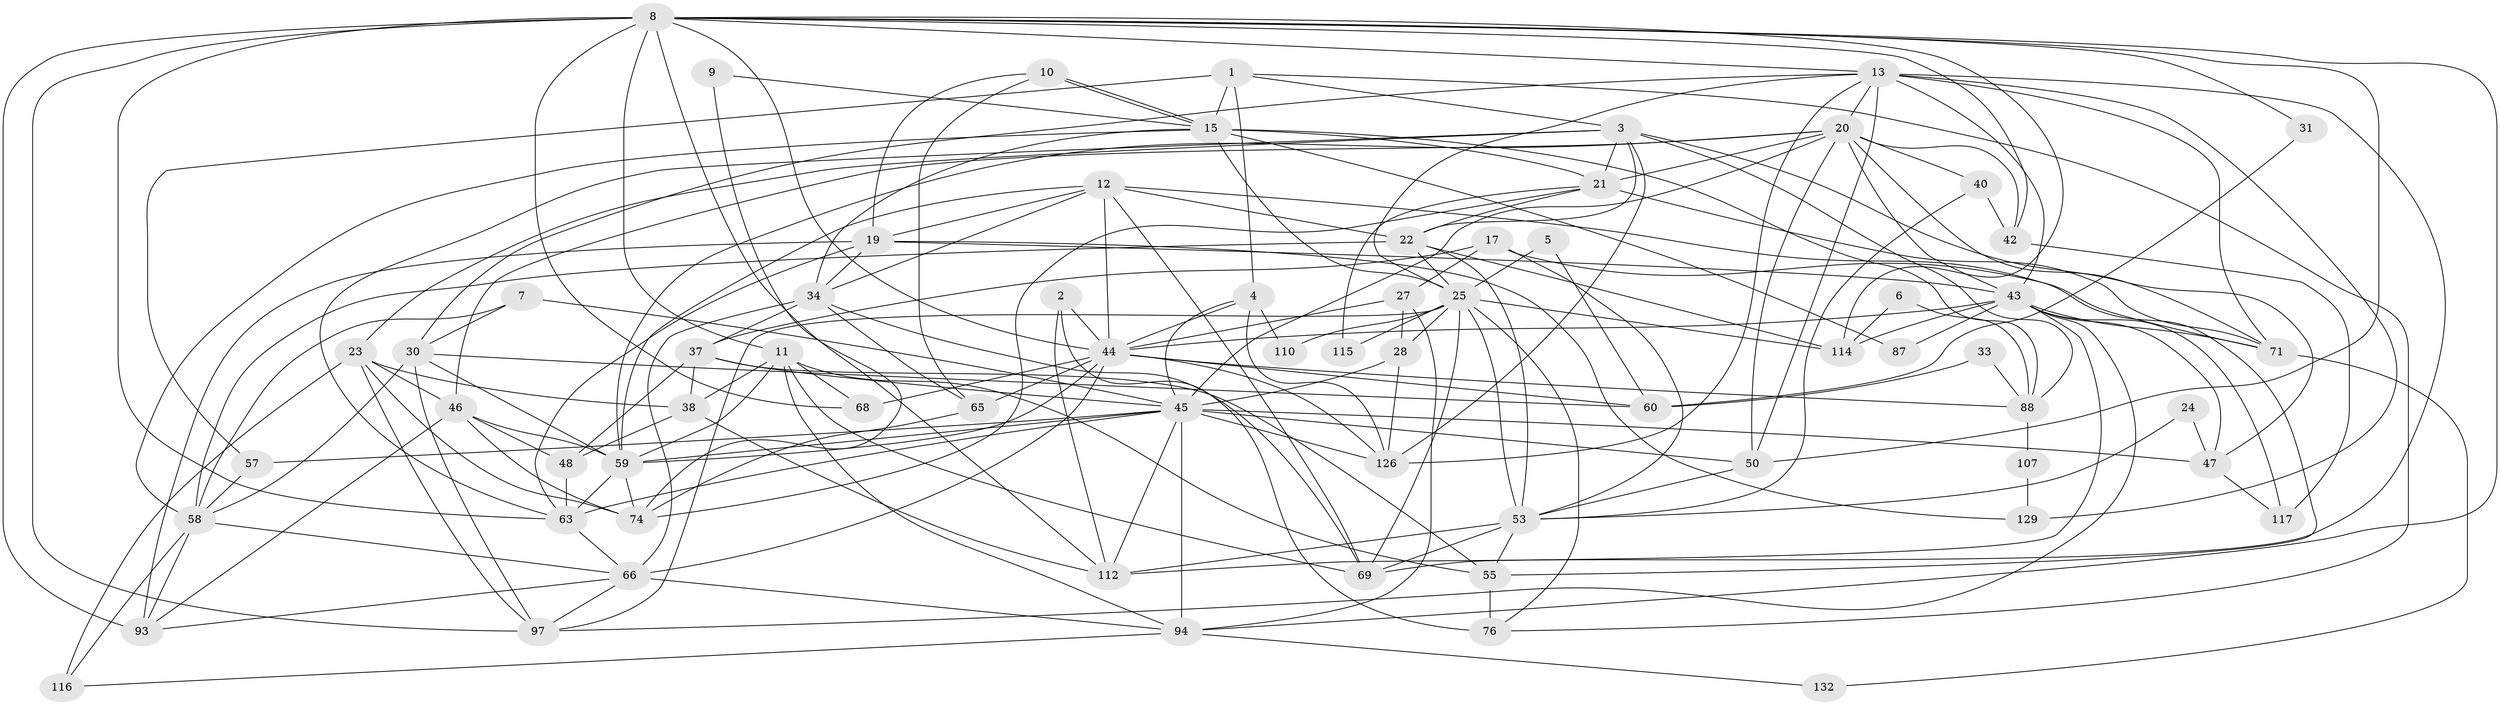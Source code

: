 // original degree distribution, {6: 0.11029411764705882, 4: 0.2647058823529412, 2: 0.17647058823529413, 5: 0.19117647058823528, 3: 0.21323529411764705, 7: 0.022058823529411766, 8: 0.022058823529411766}
// Generated by graph-tools (version 1.1) at 2025/14/03/09/25 04:14:53]
// undirected, 68 vertices, 189 edges
graph export_dot {
graph [start="1"]
  node [color=gray90,style=filled];
  1 [super="+14"];
  2;
  3 [super="+105"];
  4;
  5;
  6;
  7;
  8 [super="+32+41+90"];
  9;
  10;
  11 [super="+18+128"];
  12 [super="+16+29"];
  13 [super="+101+75"];
  15 [super="+26"];
  17;
  19 [super="+86"];
  20 [super="+35"];
  21 [super="+70"];
  22 [super="+77+127"];
  23 [super="+80"];
  24;
  25 [super="+51+118"];
  27;
  28;
  30 [super="+103"];
  31;
  33;
  34 [super="+49+99+39"];
  37 [super="+96"];
  38 [super="+98"];
  40;
  42 [super="+131"];
  43 [super="+109"];
  44 [super="+100+54+73"];
  45 [super="+106+61"];
  46 [super="+62+108"];
  47 [super="+82"];
  48;
  50 [super="+85+111"];
  53 [super="+113+67"];
  55 [super="+95"];
  57;
  58 [super="+81"];
  59 [super="+89+64"];
  60;
  63 [super="+72"];
  65;
  66;
  68;
  69 [super="+83"];
  71 [super="+79"];
  74 [super="+102"];
  76 [super="+92"];
  87;
  88;
  93 [super="+119"];
  94 [super="+134"];
  97;
  107;
  110;
  112 [super="+133"];
  114 [super="+125"];
  115;
  116;
  117;
  126;
  129;
  132;
  1 -- 4;
  1 -- 57;
  1 -- 76;
  1 -- 3;
  1 -- 15 [weight=2];
  2 -- 76 [weight=2];
  2 -- 112;
  2 -- 44;
  3 -- 47;
  3 -- 21;
  3 -- 23;
  3 -- 88;
  3 -- 126;
  3 -- 22;
  3 -- 63;
  4 -- 110;
  4 -- 126;
  4 -- 45;
  4 -- 44;
  5 -- 60;
  5 -- 25;
  6 -- 88;
  6 -- 114;
  7 -- 58;
  7 -- 45;
  7 -- 30;
  8 -- 63;
  8 -- 93 [weight=2];
  8 -- 68;
  8 -- 11 [weight=2];
  8 -- 13;
  8 -- 112;
  8 -- 31;
  8 -- 44;
  8 -- 42;
  8 -- 114;
  8 -- 97;
  8 -- 94;
  8 -- 50;
  9 -- 74;
  9 -- 15;
  10 -- 65;
  10 -- 15;
  10 -- 15;
  10 -- 19;
  11 -- 55;
  11 -- 94;
  11 -- 68;
  11 -- 69;
  11 -- 38;
  11 -- 59;
  12 -- 19;
  12 -- 69;
  12 -- 55;
  12 -- 22;
  12 -- 59;
  12 -- 34;
  12 -- 44;
  13 -- 129;
  13 -- 69;
  13 -- 30;
  13 -- 50;
  13 -- 25;
  13 -- 126;
  13 -- 71;
  13 -- 20;
  13 -- 43;
  15 -- 34;
  15 -- 21;
  15 -- 87;
  15 -- 88;
  15 -- 25;
  15 -- 58;
  17 -- 27;
  17 -- 37;
  17 -- 71;
  17 -- 53;
  19 -- 34;
  19 -- 43;
  19 -- 129;
  19 -- 93;
  19 -- 63;
  20 -- 50;
  20 -- 71 [weight=2];
  20 -- 40;
  20 -- 42;
  20 -- 43;
  20 -- 45 [weight=2];
  20 -- 46;
  20 -- 21;
  20 -- 59;
  21 -- 71 [weight=2];
  21 -- 22;
  21 -- 74;
  21 -- 115;
  22 -- 114 [weight=2];
  22 -- 25;
  22 -- 58;
  22 -- 53;
  23 -- 97;
  23 -- 116;
  23 -- 38;
  23 -- 74;
  23 -- 46;
  24 -- 47;
  24 -- 53;
  25 -- 28;
  25 -- 76;
  25 -- 69;
  25 -- 114;
  25 -- 97;
  25 -- 115;
  25 -- 110;
  25 -- 53;
  27 -- 28;
  27 -- 94;
  27 -- 44;
  28 -- 126;
  28 -- 45;
  30 -- 59;
  30 -- 97;
  30 -- 58;
  30 -- 60;
  31 -- 60;
  33 -- 60;
  33 -- 88;
  34 -- 65;
  34 -- 66;
  34 -- 69;
  34 -- 37;
  37 -- 48;
  37 -- 55;
  37 -- 45;
  37 -- 38;
  38 -- 48;
  38 -- 112;
  40 -- 42;
  40 -- 53;
  42 -- 117;
  43 -- 97;
  43 -- 71 [weight=2];
  43 -- 44;
  43 -- 47;
  43 -- 112;
  43 -- 114;
  43 -- 117;
  43 -- 87;
  44 -- 65;
  44 -- 66 [weight=2];
  44 -- 88;
  44 -- 126;
  44 -- 60;
  44 -- 68;
  44 -- 59;
  45 -- 57;
  45 -- 63;
  45 -- 59;
  45 -- 112;
  45 -- 126;
  45 -- 94;
  45 -- 47;
  45 -- 50;
  46 -- 74;
  46 -- 48 [weight=2];
  46 -- 59;
  46 -- 93;
  47 -- 117;
  48 -- 63;
  50 -- 53;
  53 -- 112;
  53 -- 69;
  53 -- 55;
  55 -- 76 [weight=2];
  57 -- 58;
  58 -- 66;
  58 -- 93;
  58 -- 116;
  59 -- 74;
  59 -- 63;
  63 -- 66;
  65 -- 74;
  66 -- 97;
  66 -- 94;
  66 -- 93;
  71 -- 132;
  88 -- 107;
  94 -- 132;
  94 -- 116;
  107 -- 129;
}
